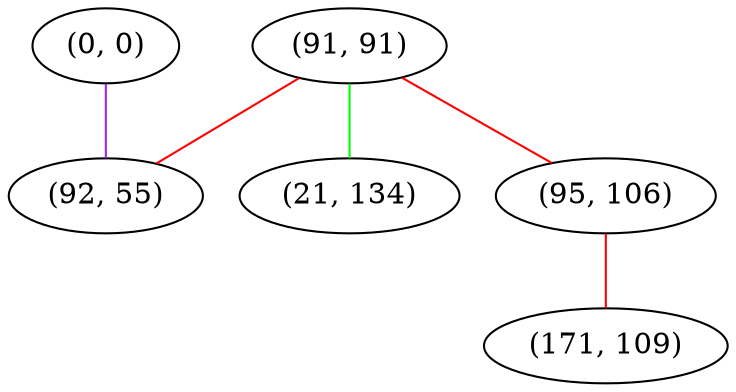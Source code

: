 graph "" {
"(0, 0)";
"(91, 91)";
"(92, 55)";
"(21, 134)";
"(95, 106)";
"(171, 109)";
"(0, 0)" -- "(92, 55)"  [color=purple, key=0, weight=4];
"(91, 91)" -- "(21, 134)"  [color=green, key=0, weight=2];
"(91, 91)" -- "(92, 55)"  [color=red, key=0, weight=1];
"(91, 91)" -- "(95, 106)"  [color=red, key=0, weight=1];
"(95, 106)" -- "(171, 109)"  [color=red, key=0, weight=1];
}
